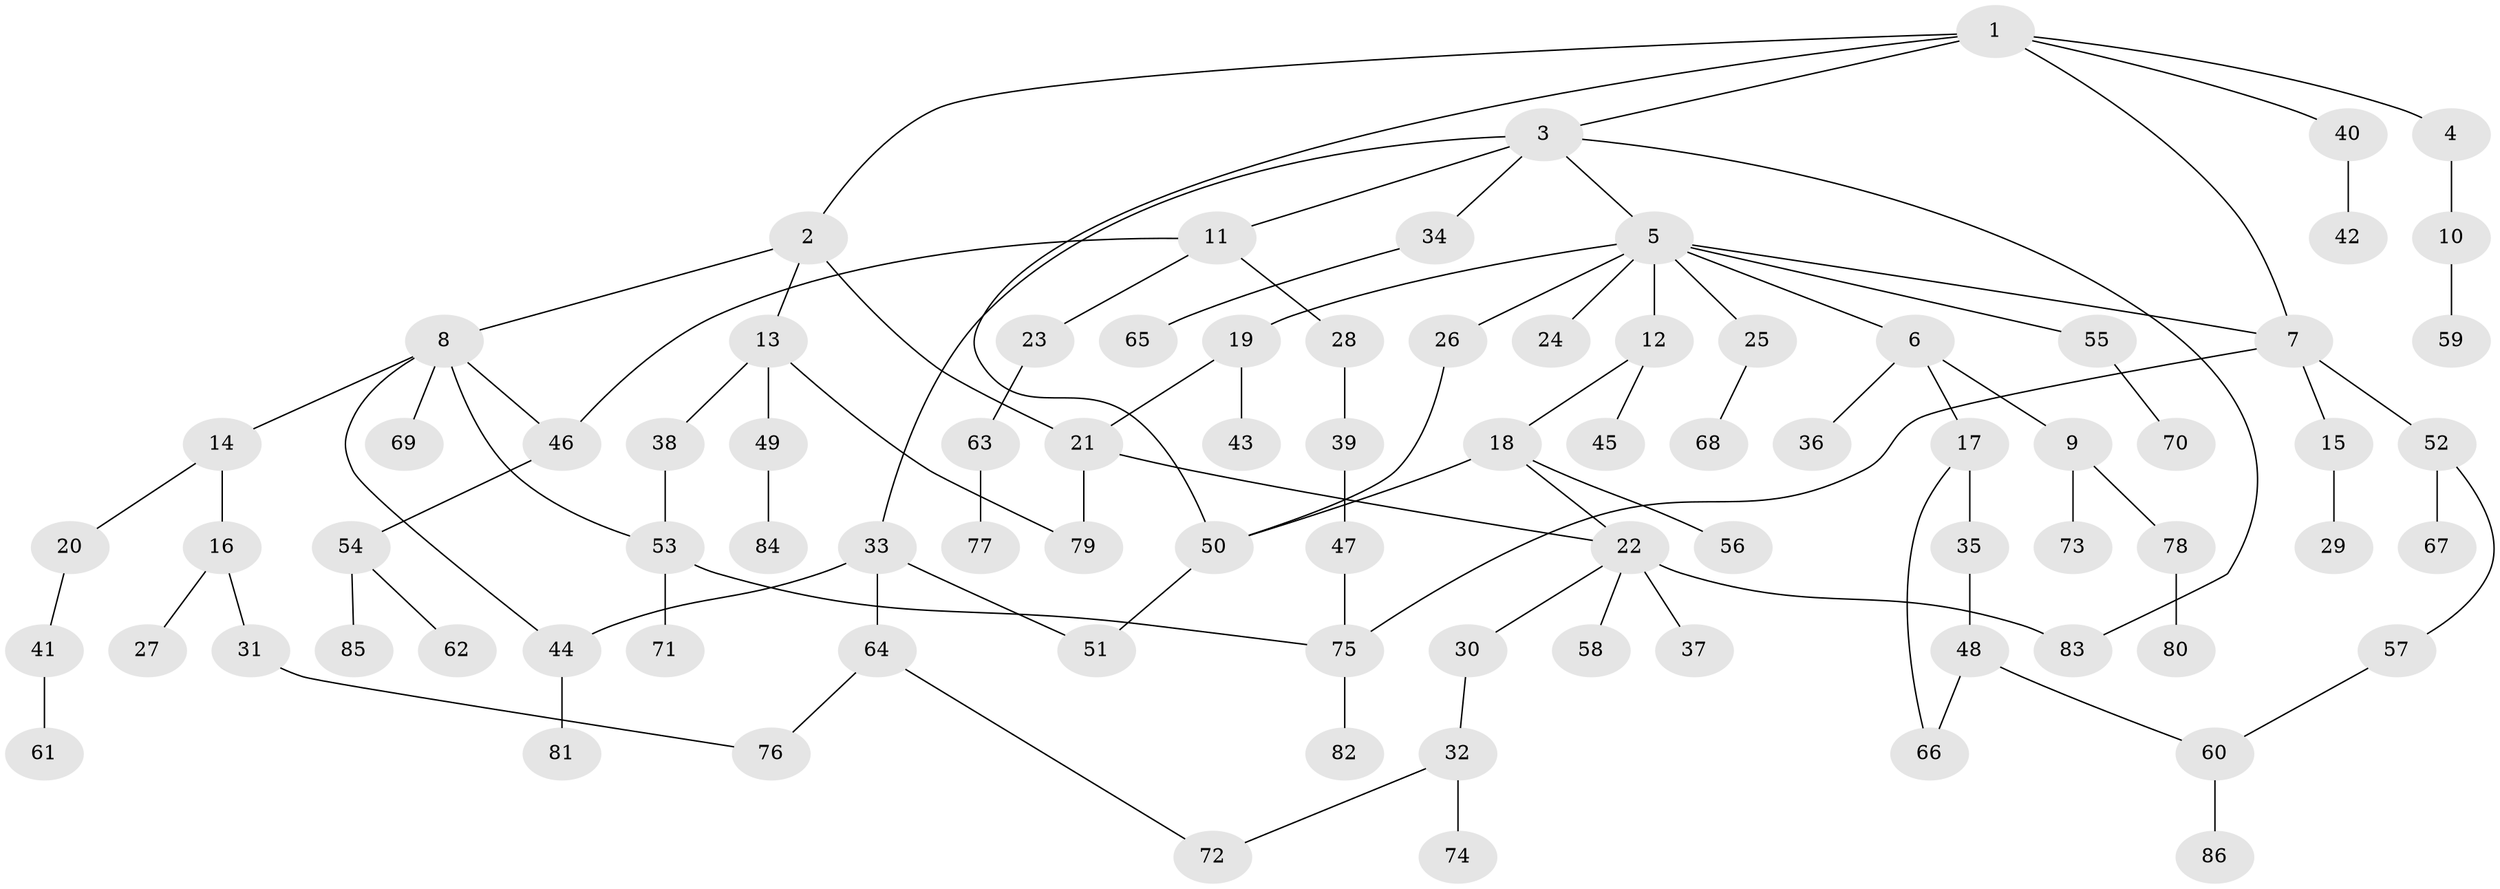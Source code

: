// coarse degree distribution, {7: 0.02857142857142857, 5: 0.17142857142857143, 2: 0.2857142857142857, 9: 0.02857142857142857, 3: 0.17142857142857143, 1: 0.2857142857142857, 4: 0.02857142857142857}
// Generated by graph-tools (version 1.1) at 2025/48/03/04/25 22:48:37]
// undirected, 86 vertices, 102 edges
graph export_dot {
  node [color=gray90,style=filled];
  1;
  2;
  3;
  4;
  5;
  6;
  7;
  8;
  9;
  10;
  11;
  12;
  13;
  14;
  15;
  16;
  17;
  18;
  19;
  20;
  21;
  22;
  23;
  24;
  25;
  26;
  27;
  28;
  29;
  30;
  31;
  32;
  33;
  34;
  35;
  36;
  37;
  38;
  39;
  40;
  41;
  42;
  43;
  44;
  45;
  46;
  47;
  48;
  49;
  50;
  51;
  52;
  53;
  54;
  55;
  56;
  57;
  58;
  59;
  60;
  61;
  62;
  63;
  64;
  65;
  66;
  67;
  68;
  69;
  70;
  71;
  72;
  73;
  74;
  75;
  76;
  77;
  78;
  79;
  80;
  81;
  82;
  83;
  84;
  85;
  86;
  1 -- 2;
  1 -- 3;
  1 -- 4;
  1 -- 7;
  1 -- 40;
  1 -- 50;
  2 -- 8;
  2 -- 13;
  2 -- 21;
  3 -- 5;
  3 -- 11;
  3 -- 33;
  3 -- 34;
  3 -- 83;
  4 -- 10;
  5 -- 6;
  5 -- 12;
  5 -- 19;
  5 -- 24;
  5 -- 25;
  5 -- 26;
  5 -- 55;
  5 -- 7;
  6 -- 9;
  6 -- 17;
  6 -- 36;
  7 -- 15;
  7 -- 52;
  7 -- 75;
  8 -- 14;
  8 -- 46;
  8 -- 53;
  8 -- 69;
  8 -- 44;
  9 -- 73;
  9 -- 78;
  10 -- 59;
  11 -- 23;
  11 -- 28;
  11 -- 46;
  12 -- 18;
  12 -- 45;
  13 -- 38;
  13 -- 49;
  13 -- 79;
  14 -- 16;
  14 -- 20;
  15 -- 29;
  16 -- 27;
  16 -- 31;
  17 -- 35;
  17 -- 66;
  18 -- 56;
  18 -- 22;
  18 -- 50;
  19 -- 21;
  19 -- 43;
  20 -- 41;
  21 -- 22;
  21 -- 79;
  22 -- 30;
  22 -- 37;
  22 -- 58;
  22 -- 83;
  23 -- 63;
  25 -- 68;
  26 -- 50;
  28 -- 39;
  30 -- 32;
  31 -- 76;
  32 -- 74;
  32 -- 72;
  33 -- 44;
  33 -- 51;
  33 -- 64;
  34 -- 65;
  35 -- 48;
  38 -- 53;
  39 -- 47;
  40 -- 42;
  41 -- 61;
  44 -- 81;
  46 -- 54;
  47 -- 75;
  48 -- 66;
  48 -- 60;
  49 -- 84;
  50 -- 51;
  52 -- 57;
  52 -- 67;
  53 -- 71;
  53 -- 75;
  54 -- 62;
  54 -- 85;
  55 -- 70;
  57 -- 60;
  60 -- 86;
  63 -- 77;
  64 -- 72;
  64 -- 76;
  75 -- 82;
  78 -- 80;
}
